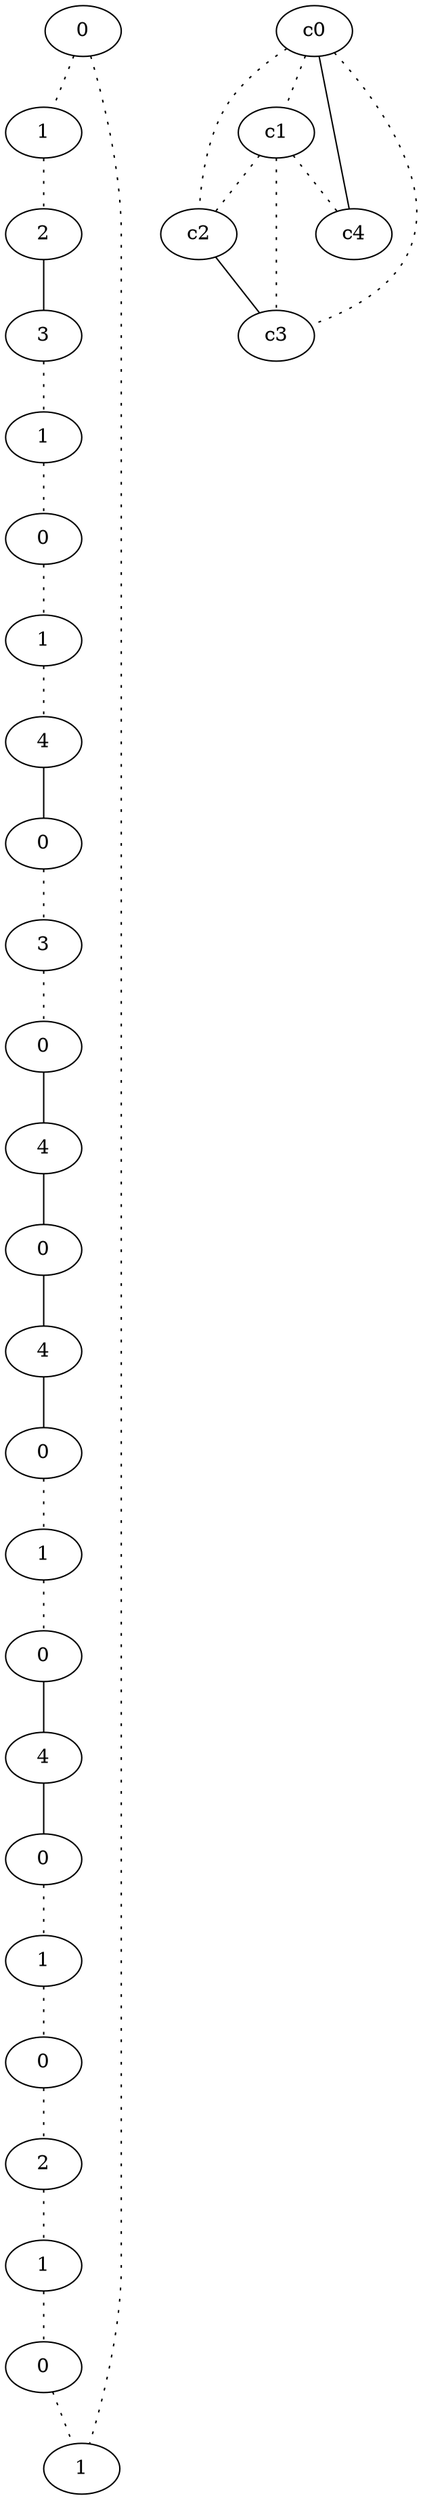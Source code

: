 graph {
a0[label=0];
a1[label=1];
a2[label=2];
a3[label=3];
a4[label=1];
a5[label=0];
a6[label=1];
a7[label=4];
a8[label=0];
a9[label=3];
a10[label=0];
a11[label=4];
a12[label=0];
a13[label=4];
a14[label=0];
a15[label=1];
a16[label=0];
a17[label=4];
a18[label=0];
a19[label=1];
a20[label=0];
a21[label=2];
a22[label=1];
a23[label=0];
a24[label=1];
a0 -- a1 [style=dotted];
a0 -- a24 [style=dotted];
a1 -- a2 [style=dotted];
a2 -- a3;
a3 -- a4 [style=dotted];
a4 -- a5 [style=dotted];
a5 -- a6 [style=dotted];
a6 -- a7 [style=dotted];
a7 -- a8;
a8 -- a9 [style=dotted];
a9 -- a10 [style=dotted];
a10 -- a11;
a11 -- a12;
a12 -- a13;
a13 -- a14;
a14 -- a15 [style=dotted];
a15 -- a16 [style=dotted];
a16 -- a17;
a17 -- a18;
a18 -- a19 [style=dotted];
a19 -- a20 [style=dotted];
a20 -- a21 [style=dotted];
a21 -- a22 [style=dotted];
a22 -- a23 [style=dotted];
a23 -- a24 [style=dotted];
c0 -- c1 [style=dotted];
c0 -- c2 [style=dotted];
c0 -- c3 [style=dotted];
c0 -- c4;
c1 -- c2 [style=dotted];
c1 -- c3 [style=dotted];
c1 -- c4 [style=dotted];
c2 -- c3;
}
